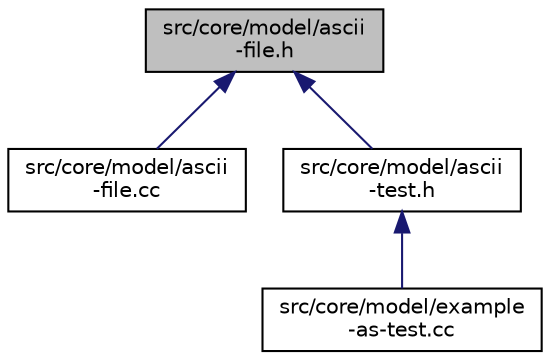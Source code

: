digraph "src/core/model/ascii-file.h"
{
 // LATEX_PDF_SIZE
  edge [fontname="Helvetica",fontsize="10",labelfontname="Helvetica",labelfontsize="10"];
  node [fontname="Helvetica",fontsize="10",shape=record];
  Node1 [label="src/core/model/ascii\l-file.h",height=0.2,width=0.4,color="black", fillcolor="grey75", style="filled", fontcolor="black",tooltip=" "];
  Node1 -> Node2 [dir="back",color="midnightblue",fontsize="10",style="solid",fontname="Helvetica"];
  Node2 [label="src/core/model/ascii\l-file.cc",height=0.2,width=0.4,color="black", fillcolor="white", style="filled",URL="$ascii-file_8cc.html",tooltip=" "];
  Node1 -> Node3 [dir="back",color="midnightblue",fontsize="10",style="solid",fontname="Helvetica"];
  Node3 [label="src/core/model/ascii\l-test.h",height=0.2,width=0.4,color="black", fillcolor="white", style="filled",URL="$ascii-test_8h.html",tooltip=" "];
  Node3 -> Node4 [dir="back",color="midnightblue",fontsize="10",style="solid",fontname="Helvetica"];
  Node4 [label="src/core/model/example\l-as-test.cc",height=0.2,width=0.4,color="black", fillcolor="white", style="filled",URL="$example-as-test_8cc.html",tooltip="Implementation of classes ns3::ExampleAsTestSuite and ns3::ExampleTestCase."];
}
